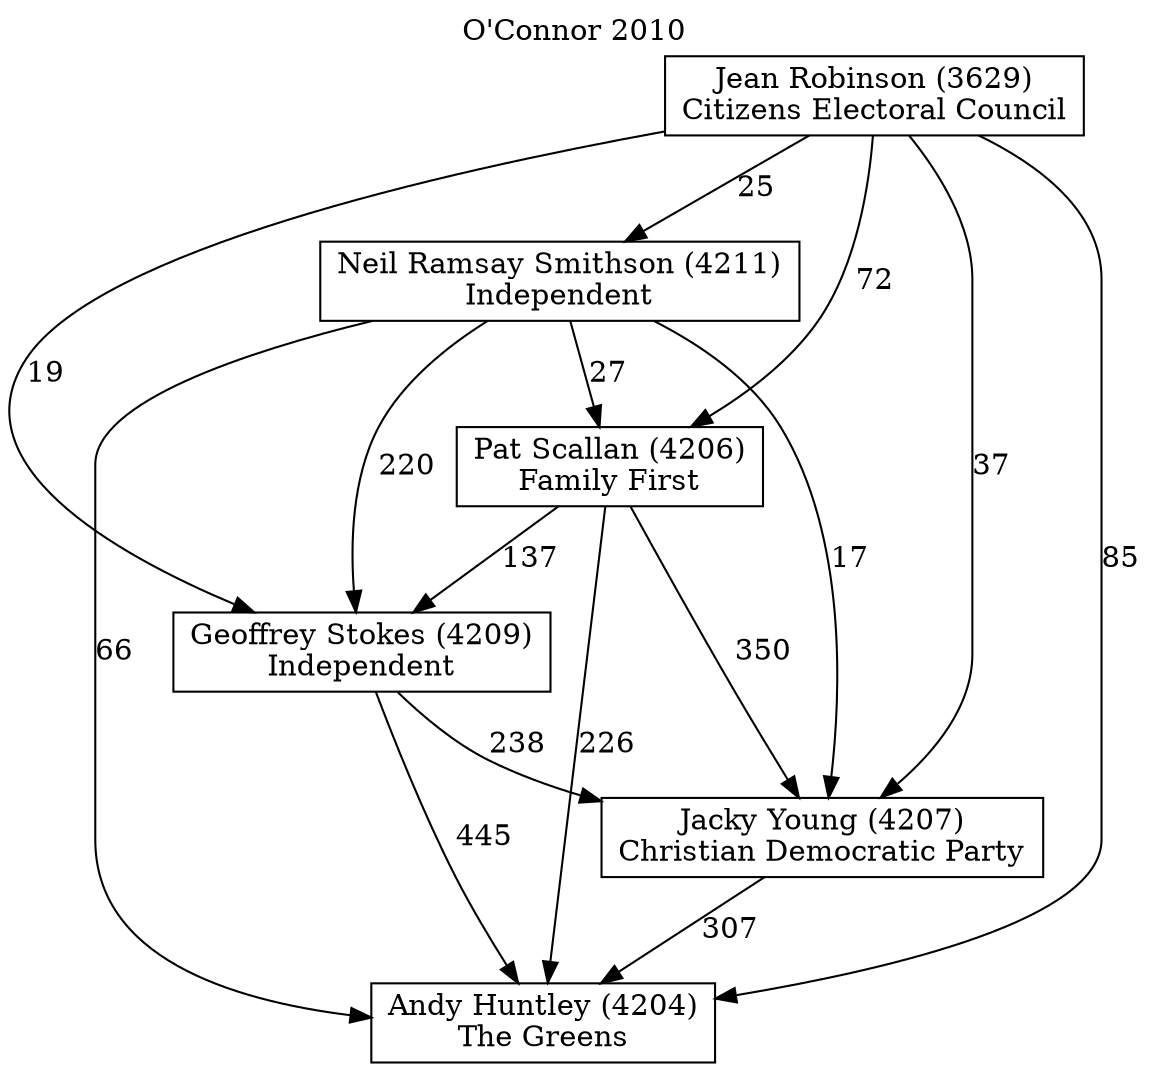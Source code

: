 // House preference flow
digraph "Andy Huntley (4204)_O'Connor_2010" {
	graph [label="O'Connor 2010" labelloc=t mclimit=10]
	node [shape=box]
	"Andy Huntley (4204)" [label="Andy Huntley (4204)
The Greens"]
	"Geoffrey Stokes (4209)" [label="Geoffrey Stokes (4209)
Independent"]
	"Jacky Young (4207)" [label="Jacky Young (4207)
Christian Democratic Party"]
	"Jean Robinson (3629)" [label="Jean Robinson (3629)
Citizens Electoral Council"]
	"Neil Ramsay Smithson (4211)" [label="Neil Ramsay Smithson (4211)
Independent"]
	"Pat Scallan (4206)" [label="Pat Scallan (4206)
Family First"]
	"Geoffrey Stokes (4209)" -> "Andy Huntley (4204)" [label=445]
	"Geoffrey Stokes (4209)" -> "Jacky Young (4207)" [label=238]
	"Jacky Young (4207)" -> "Andy Huntley (4204)" [label=307]
	"Jean Robinson (3629)" -> "Andy Huntley (4204)" [label=85]
	"Jean Robinson (3629)" -> "Geoffrey Stokes (4209)" [label=19]
	"Jean Robinson (3629)" -> "Jacky Young (4207)" [label=37]
	"Jean Robinson (3629)" -> "Neil Ramsay Smithson (4211)" [label=25]
	"Jean Robinson (3629)" -> "Pat Scallan (4206)" [label=72]
	"Neil Ramsay Smithson (4211)" -> "Andy Huntley (4204)" [label=66]
	"Neil Ramsay Smithson (4211)" -> "Geoffrey Stokes (4209)" [label=220]
	"Neil Ramsay Smithson (4211)" -> "Jacky Young (4207)" [label=17]
	"Neil Ramsay Smithson (4211)" -> "Pat Scallan (4206)" [label=27]
	"Pat Scallan (4206)" -> "Andy Huntley (4204)" [label=226]
	"Pat Scallan (4206)" -> "Geoffrey Stokes (4209)" [label=137]
	"Pat Scallan (4206)" -> "Jacky Young (4207)" [label=350]
}
